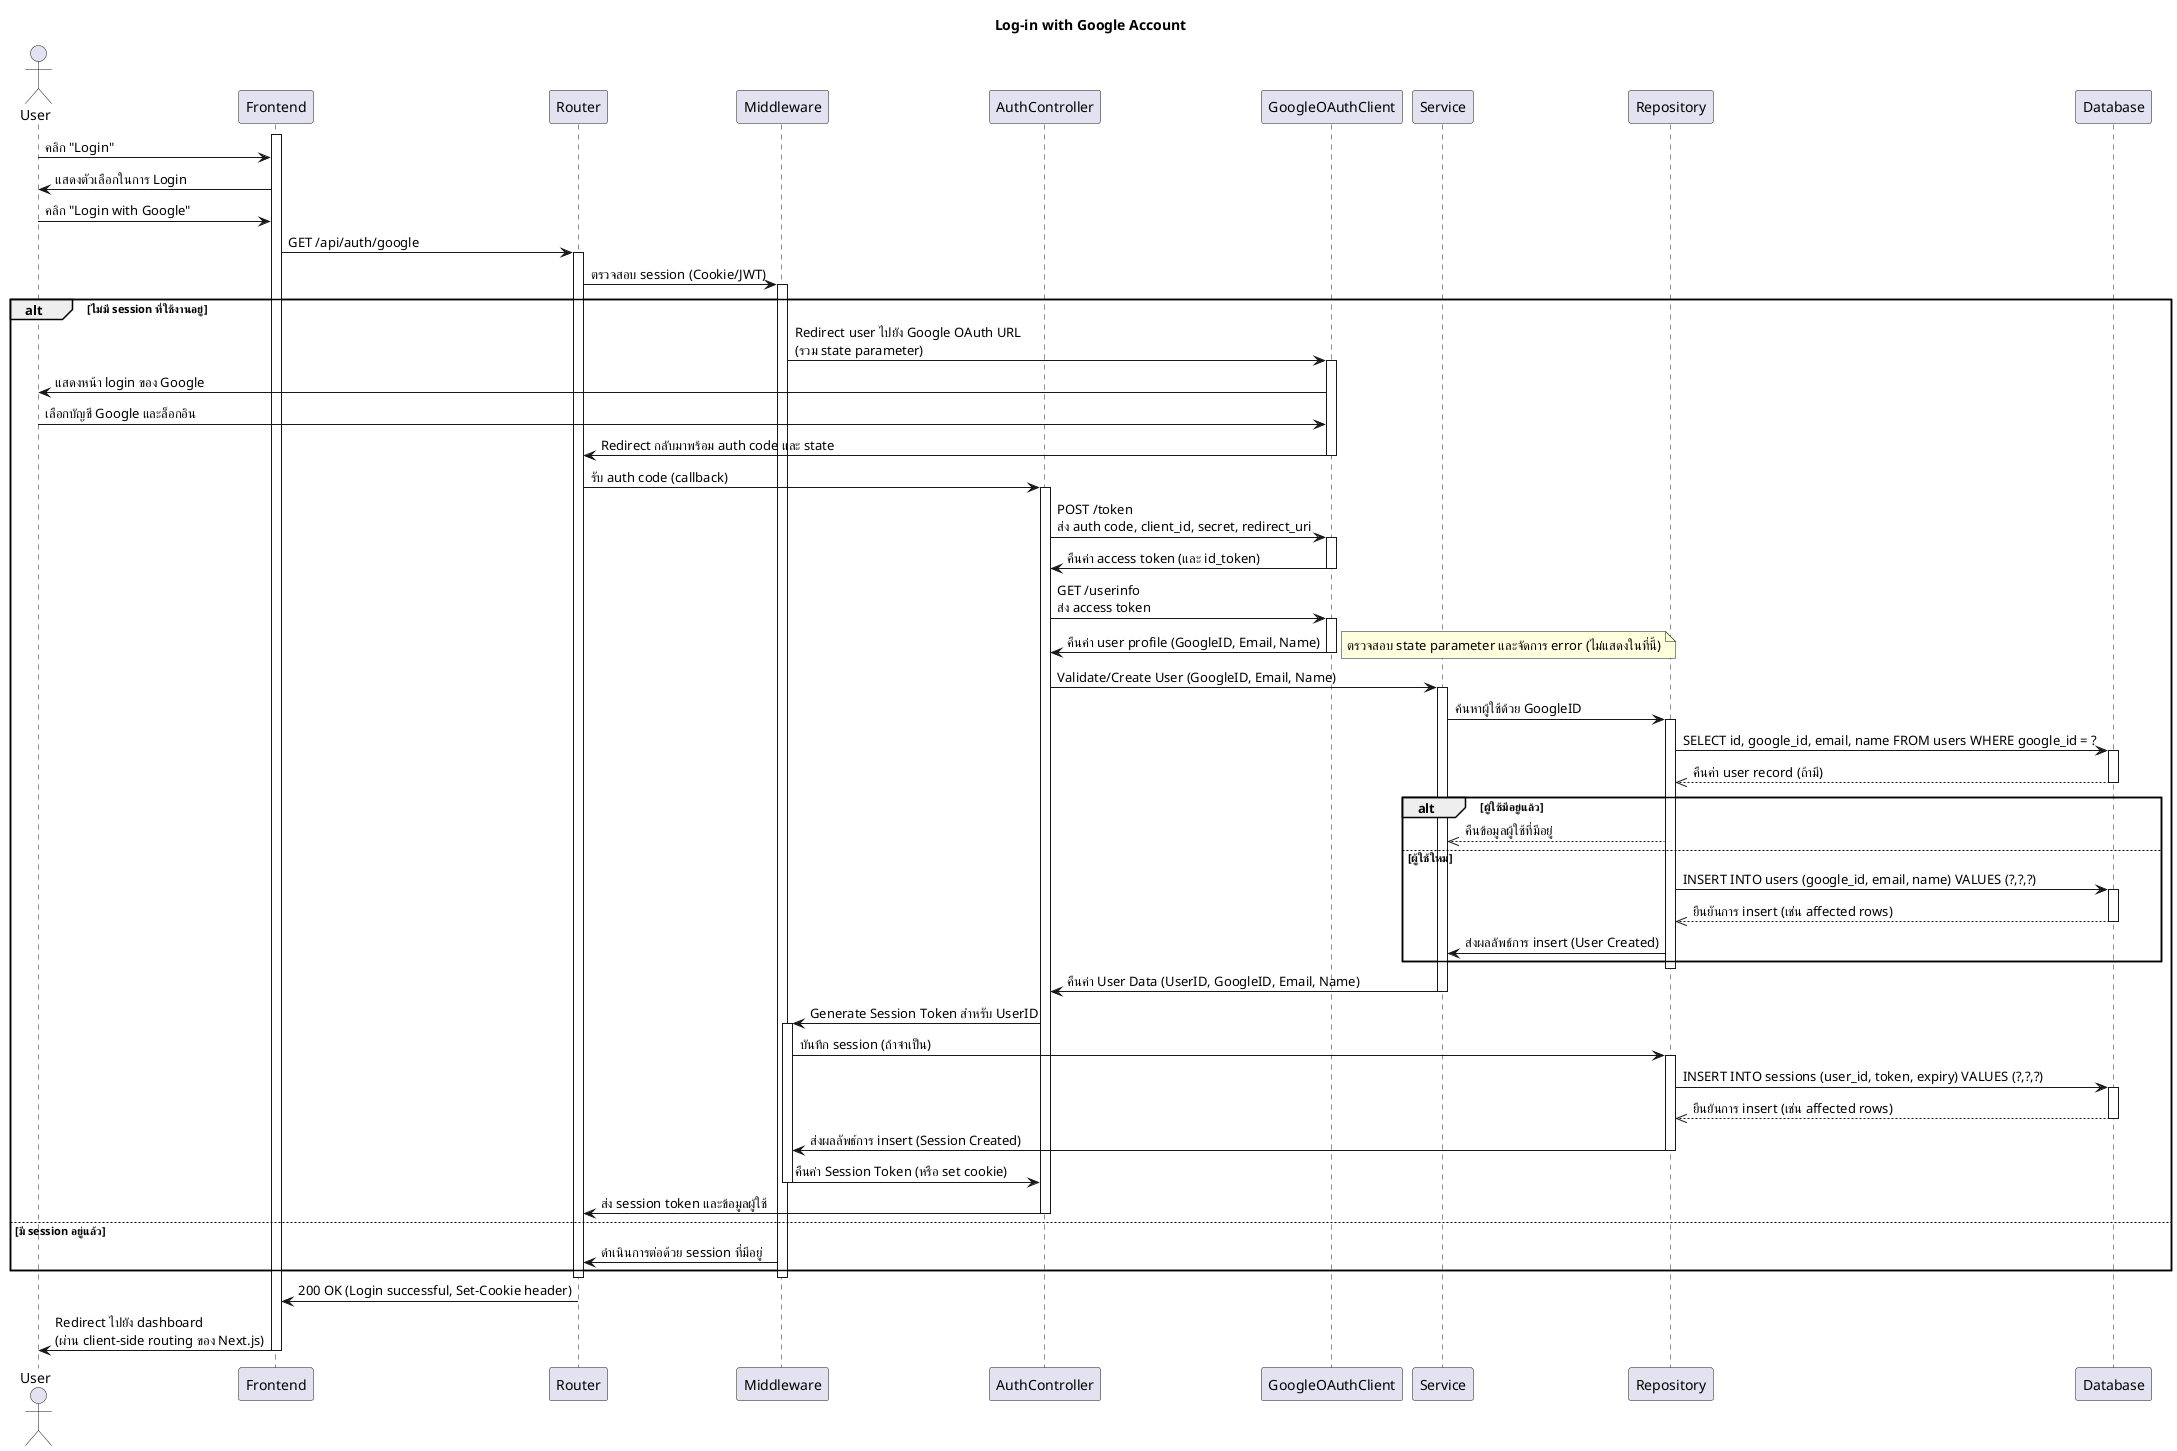 @startuml
title Log-in with Google Account

actor User
participant Frontend
participant Router
participant Middleware
participant AuthController
participant GoogleOAuthClient as GoogleOAuth
participant Service
participant Repository
participant Database

activate Frontend
User -> Frontend: คลิก "Login"
Frontend -> User: แสดงตัวเลือกในการ Login
User -> Frontend: คลิก "Login with Google"
Frontend -> Router: GET /api/auth/google
activate Router

Router -> Middleware: ตรวจสอบ session (Cookie/JWT)
activate Middleware

alt ไม่มี session ที่ใช้งานอยู่
    Middleware -> GoogleOAuth: Redirect user ไปยัง Google OAuth URL\n(รวม state parameter)
    activate GoogleOAuth
    GoogleOAuth -> User: แสดงหน้า login ของ Google
    User -> GoogleOAuth: เลือกบัญชี Google และล็อกอิน
    GoogleOAuth -> Router: Redirect กลับมาพร้อม auth code และ state
    deactivate GoogleOAuth

    Router -> AuthController: รับ auth code (callback)
    activate AuthController

    AuthController -> GoogleOAuth: POST /token\nส่ง auth code, client_id, secret, redirect_uri
    activate GoogleOAuth
    GoogleOAuth -> AuthController: คืนค่า access token (และ id_token)
    deactivate GoogleOAuth

    AuthController -> GoogleOAuth: GET /userinfo\nส่ง access token
    activate GoogleOAuth
    GoogleOAuth -> AuthController: คืนค่า user profile (GoogleID, Email, Name)
    deactivate GoogleOAuth

    note right: ตรวจสอบ state parameter และจัดการ error (ไม่แสดงในที่นี้)

    AuthController -> Service: Validate/Create User (GoogleID, Email, Name)
    activate Service
    Service -> Repository: ค้นหาผู้ใช้ด้วย GoogleID
    activate Repository
    Repository -> Database: SELECT id, google_id, email, name FROM users WHERE google_id = ?
    activate Database
    Database -->> Repository: คืนค่า user record (ถ้ามี)
    deactivate Database

    alt ผู้ใช้มีอยู่แล้ว
        Repository -->> Service: คืนข้อมูลผู้ใช้ที่มีอยู่
    else ผู้ใช้ใหม่
        Repository -> Database: INSERT INTO users (google_id, email, name) VALUES (?,?,?)
        activate Database
        Database -->> Repository: ยืนยันการ insert (เช่น affected rows)
        deactivate Database
        Repository -> Service: ส่งผลลัพธ์การ insert (User Created)
    end
    deactivate Repository

    Service -> AuthController: คืนค่า User Data (UserID, GoogleID, Email, Name)
    deactivate Service

    AuthController -> Middleware: Generate Session Token สำหรับ UserID
    activate Middleware
    Middleware -> Repository: บันทึก session (ถ้าจำเป็น)
    activate Repository
    Repository -> Database: INSERT INTO sessions (user_id, token, expiry) VALUES (?,?,?)
    activate Database
    Database -->> Repository: ยืนยันการ insert (เช่น affected rows)
    deactivate Database
    Repository -> Middleware: ส่งผลลัพธ์การ insert (Session Created)
    deactivate Repository
    Middleware -> AuthController: คืนค่า Session Token (หรือ set cookie)
    deactivate Middleware

    AuthController -> Router: ส่ง session token และข้อมูลผู้ใช้
    deactivate AuthController
else มี session อยู่แล้ว
    Middleware -> Router: ดำเนินการต่อด้วย session ที่มีอยู่
end

deactivate Middleware
deactivate Router

Router -> Frontend: 200 OK (Login successful, Set-Cookie header)
Frontend -> User: Redirect ไปยัง dashboard\n(ผ่าน client-side routing ของ Next.js)
deactivate Frontend

@enduml
